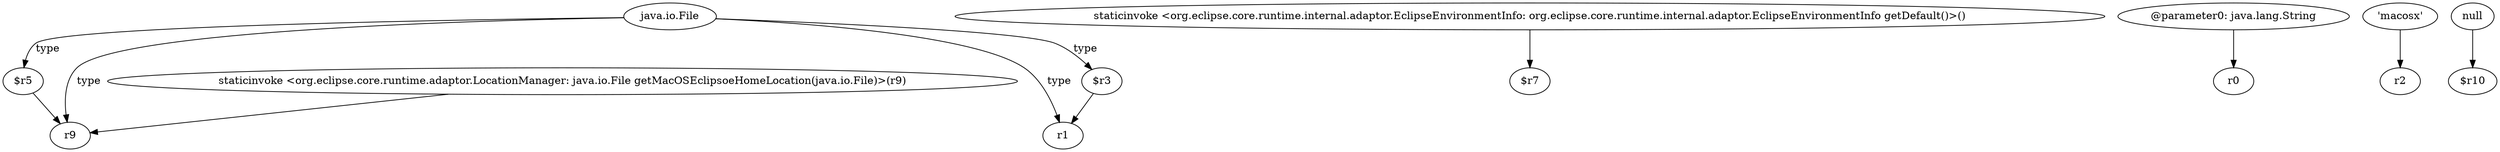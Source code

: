 digraph g {
0[label="java.io.File"]
1[label="$r5"]
0->1[label="type"]
2[label="r9"]
1->2[label=""]
3[label="staticinvoke <org.eclipse.core.runtime.internal.adaptor.EclipseEnvironmentInfo: org.eclipse.core.runtime.internal.adaptor.EclipseEnvironmentInfo getDefault()>()"]
4[label="$r7"]
3->4[label=""]
5[label="@parameter0: java.lang.String"]
6[label="r0"]
5->6[label=""]
0->2[label="type"]
7[label="$r3"]
8[label="r1"]
7->8[label=""]
0->8[label="type"]
0->7[label="type"]
9[label="'macosx'"]
10[label="r2"]
9->10[label=""]
11[label="staticinvoke <org.eclipse.core.runtime.adaptor.LocationManager: java.io.File getMacOSEclipsoeHomeLocation(java.io.File)>(r9)"]
11->2[label=""]
12[label="null"]
13[label="$r10"]
12->13[label=""]
}
